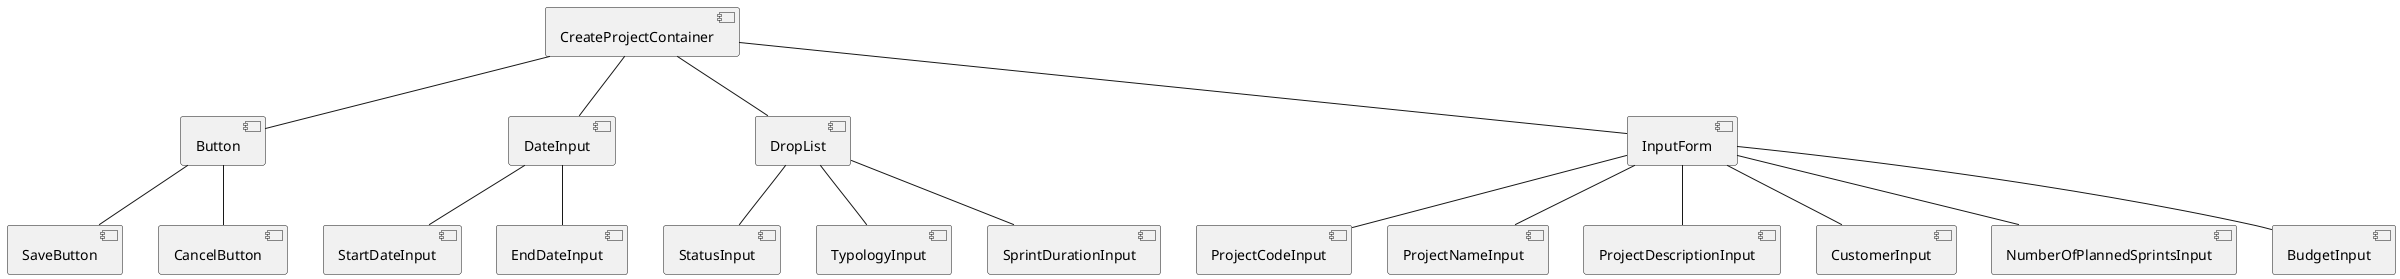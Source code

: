 @startuml

[CreateProjectContainer] as Project
[Button] as Button
[DateInput] as Date
[DropList] as DropList
[InputForm] as InputForm
[SaveButton] as Save
[CancelButton] as Cancel
[StartDateInput] as SDate
[EndDateInput] as EDate
[ProjectCodeInput] as ProjCode
[ProjectNameInput] as ProjName
[ProjectDescriptionInput] as ProjDescription
[CustomerInput] as Customer
[NumberOfPlannedSprintsInput] as NPS
[BudgetInput] as Budget
[StatusInput] as StatusInput
[TypologyInput] as Typology
[SprintDurationInput] as SprintDuration


Project -- InputForm
Project -- Button
Project -- Date
Project -- DropList
InputForm -- ProjCode
InputForm -- ProjName
InputForm -- ProjDescription
InputForm -- Customer
InputForm -- NPS
InputForm -- Budget
DropList -- StatusInput
DropList -- Typology
DropList -- SprintDuration
Button -- Save
Button -- Cancel
Date -- SDate
Date -- EDate


@enduml